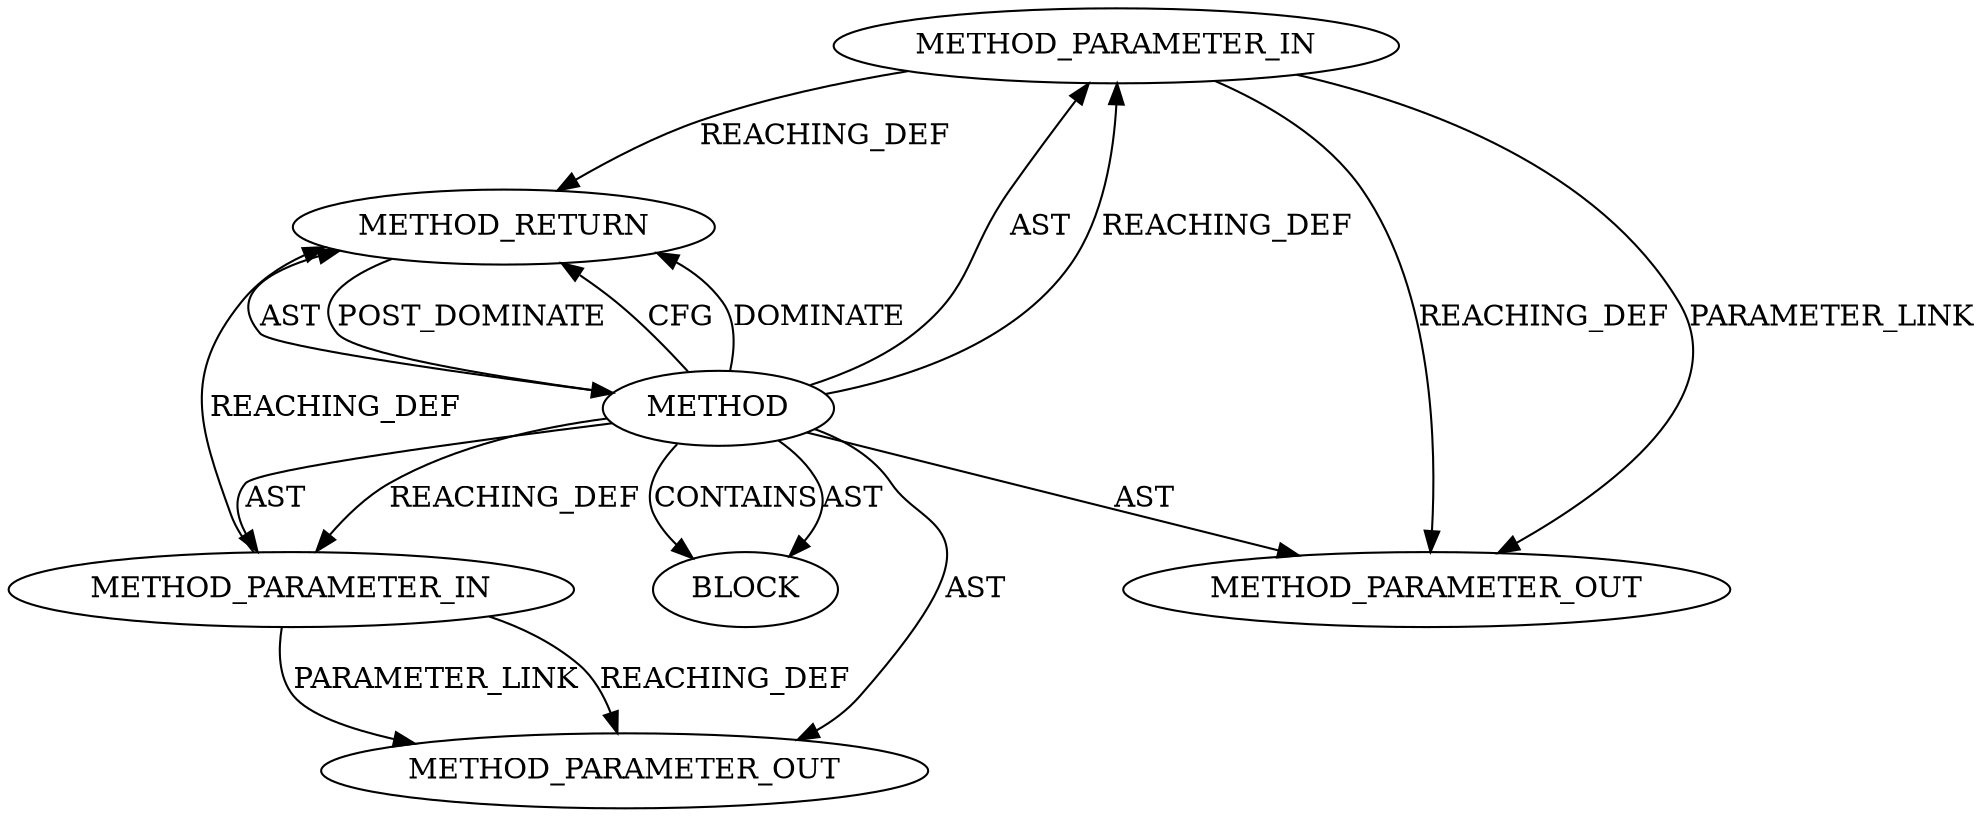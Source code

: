 digraph {
  20194 [label=METHOD_PARAMETER_IN ORDER=1 CODE="p1" IS_VARIADIC=false TYPE_FULL_NAME="ANY" EVALUATION_STRATEGY="BY_VALUE" INDEX=1 NAME="p1"]
  20193 [label=METHOD AST_PARENT_TYPE="NAMESPACE_BLOCK" AST_PARENT_FULL_NAME="<global>" ORDER=0 CODE="<empty>" FULL_NAME="refcount_add" IS_EXTERNAL=true FILENAME="<empty>" SIGNATURE="" NAME="refcount_add"]
  22090 [label=METHOD_PARAMETER_OUT ORDER=2 CODE="p2" IS_VARIADIC=false TYPE_FULL_NAME="ANY" EVALUATION_STRATEGY="BY_VALUE" INDEX=2 NAME="p2"]
  20197 [label=METHOD_RETURN ORDER=2 CODE="RET" TYPE_FULL_NAME="ANY" EVALUATION_STRATEGY="BY_VALUE"]
  20195 [label=METHOD_PARAMETER_IN ORDER=2 CODE="p2" IS_VARIADIC=false TYPE_FULL_NAME="ANY" EVALUATION_STRATEGY="BY_VALUE" INDEX=2 NAME="p2"]
  22089 [label=METHOD_PARAMETER_OUT ORDER=1 CODE="p1" IS_VARIADIC=false TYPE_FULL_NAME="ANY" EVALUATION_STRATEGY="BY_VALUE" INDEX=1 NAME="p1"]
  20196 [label=BLOCK ORDER=1 ARGUMENT_INDEX=1 CODE="<empty>" TYPE_FULL_NAME="ANY"]
  20194 -> 22089 [label=REACHING_DEF VARIABLE="p1"]
  20195 -> 22090 [label=PARAMETER_LINK ]
  20193 -> 20197 [label=CFG ]
  20193 -> 20196 [label=CONTAINS ]
  20193 -> 22090 [label=AST ]
  20194 -> 20197 [label=REACHING_DEF VARIABLE="p1"]
  20195 -> 20197 [label=REACHING_DEF VARIABLE="p2"]
  20197 -> 20193 [label=POST_DOMINATE ]
  20194 -> 22089 [label=PARAMETER_LINK ]
  20193 -> 22089 [label=AST ]
  20193 -> 20195 [label=AST ]
  20193 -> 20197 [label=DOMINATE ]
  20193 -> 20197 [label=AST ]
  20193 -> 20194 [label=AST ]
  20195 -> 22090 [label=REACHING_DEF VARIABLE="p2"]
  20193 -> 20194 [label=REACHING_DEF VARIABLE=""]
  20193 -> 20196 [label=AST ]
  20193 -> 20195 [label=REACHING_DEF VARIABLE=""]
}

